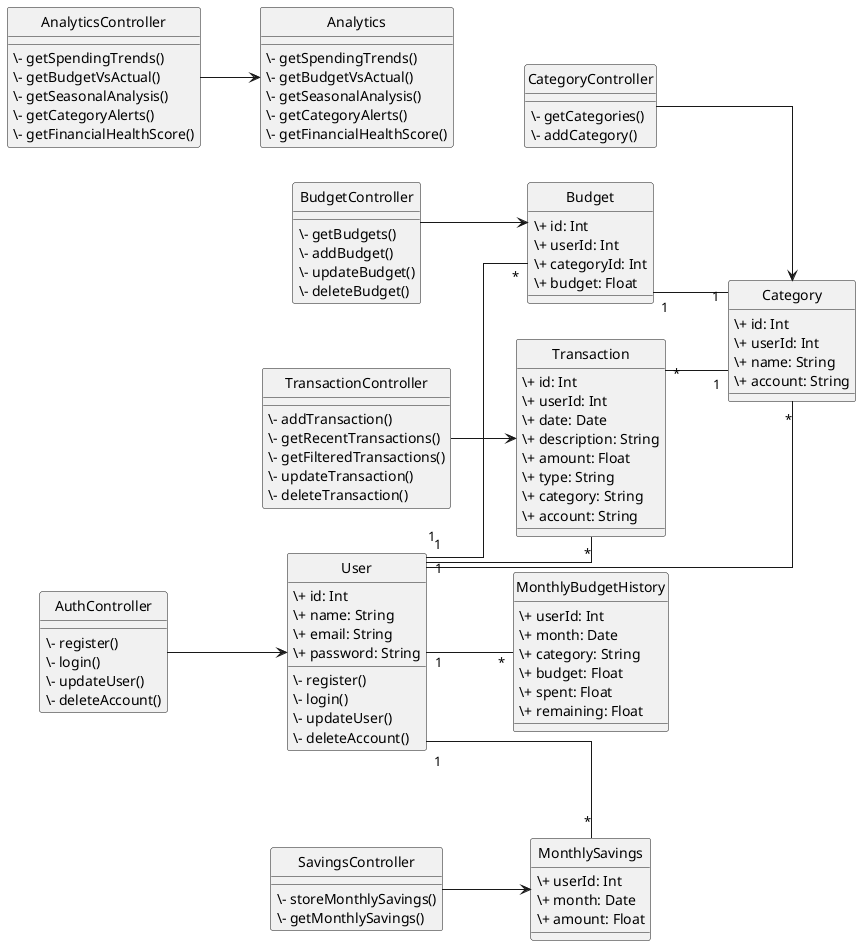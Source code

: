 @startuml

skinparam linetype ortho
skinparam pageSize A4
skinparam orientation portrait
hide stereotypes
hide circle
hide membersymbol

left to right direction

class User {
  \+ id: Int
  \+ name: String
  \+ email: String
  \+ password: String
  \- register()
  \- login()
  \- updateUser()
  \- deleteAccount()
}

class AuthController {
  \- register()
  \- login()
  \- updateUser()
  \- deleteAccount()
}

class Transaction {
  \+ id: Int
  \+ userId: Int
  \+ date: Date
  \+ description: String
  \+ amount: Float
  \+ type: String
  \+ category: String
  \+ account: String
}

class TransactionController {
  \- addTransaction()
  \- getRecentTransactions()
  \- getFilteredTransactions()
  \- updateTransaction()
  \- deleteTransaction()
}

class Category {
  \+ id: Int
  \+ userId: Int
  \+ name: String
  \+ account: String
}

class CategoryController {
  \- getCategories()
  \- addCategory()
}

class Budget {
  \+ id: Int
  \+ userId: Int
  \+ categoryId: Int
  \+ budget: Float
}

class BudgetController {
  \- getBudgets()
  \- addBudget()
  \- updateBudget()
  \- deleteBudget()
}

class MonthlySavings {
  \+ userId: Int
  \+ month: Date
  \+ amount: Float
}

class SavingsController {
  \- storeMonthlySavings()
  \- getMonthlySavings()
}

class Analytics {
  \- getSpendingTrends()
  \- getBudgetVsActual()
  \- getSeasonalAnalysis()
  \- getCategoryAlerts()
  \- getFinancialHealthScore()
}

class AnalyticsController {
  \- getSpendingTrends()
  \- getBudgetVsActual()
  \- getSeasonalAnalysis()
  \- getCategoryAlerts()
  \- getFinancialHealthScore()
}

class MonthlyBudgetHistory {
  \+ userId: Int
  \+ month: Date
  \+ category: String
  \+ budget: Float
  \+ spent: Float
  \+ remaining: Float
}

User "1" -- "*" Transaction
User "1" -- "*" Category
User "1" -- "*" Budget
User "1" -- "*" MonthlySavings
User "1" -- "*" MonthlyBudgetHistory

Budget "1" -- "1" Category
Transaction "*" -- "1" Category

AuthController --> User
TransactionController --> Transaction
CategoryController --> Category
BudgetController --> Budget
SavingsController --> MonthlySavings
AnalyticsController --> Analytics

@enduml 